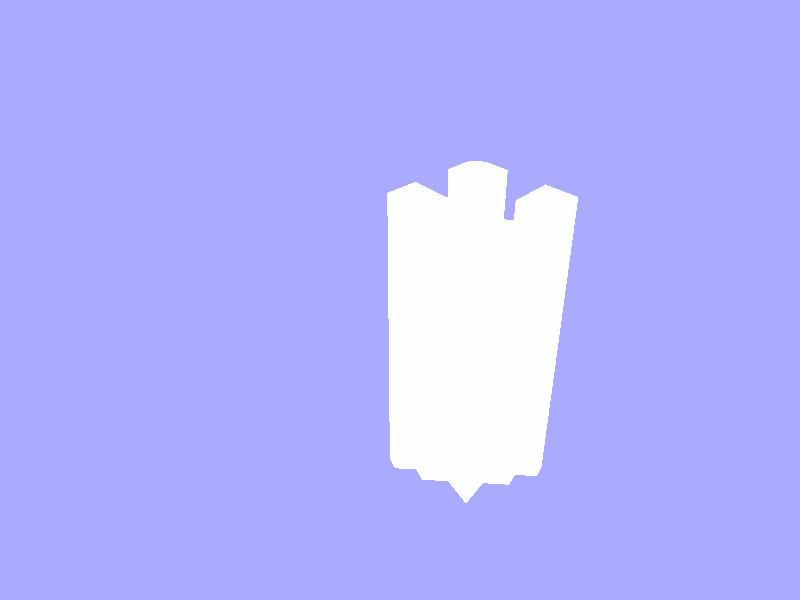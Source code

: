 #include "glass.inc"   

camera {
 location <4,30,-30>
 look_at <0,5,20>
}
light_source {
 <-20, 24, -20>
 color rgb <1, 1, 1>
}

union{

difference{
 
    union{
      prism {
        linear_sweep
        linear_spline
        0, 
        16.5, 
        4,
        <6,0>, <0,10>, <12,10>, <6,0>  
    
     } 
     
        prism{
        
        linear_sweep
        linear_spline
        0, 
        20, 
        4,
        <6,13>, <0,3>, <12,3>, <6,13> 
        }
     

        prism{
        
        linear_sweep
        linear_spline
        0, 
        15, 
        7,
        <3,2>, <0.5,7>, <3,12>, <9,12>, <11.5,7>,<9,2>, <3,2>  
        }
     

      
     
    }
    
    intersection{
    
        prism {
        linear_sweep
        linear_spline
        3, 
        23, 
        4,
        <6,0>, <0,10>, <12,10>, <6,0>  
    
     } 
     
        prism{
        
        linear_sweep
        linear_spline
        3, 
        23, 
        4,
        <6,13>, <0,3>, <12,3>, <6,13> 
        }     
        

     

    
    } 
   
   
      prism {
        linear_sweep
        linear_spline
        16.6, 
        23.5, 
        4,
        <6,0>, <0,9.75>, <12,9.75>, <6,0>

    
     }
     
        
       box {
    <5, 20, 1> <7, 0, 0>

   } 
   
   
          box {
    <5, 23, 13> <7, 0, 12>

   }
     
   
   
   
   
  
        prism {
        linear_sweep
        linear_spline
        -1, 
        23.5, 
        5,
        <1.5,2>, <0,5>, <-2,5>, <-2,2>, <1.5,2>

    
     }
    
    
     
        prism {
        linear_sweep
        linear_spline
        -1, 
        23.5, 
        5,
        <10.5,2>, <12,5>, <14,5>, <14,2>, <10.5,2>
  
    
     }
      
      
              prism {
        linear_sweep
        linear_spline
        -1, 
        23.5, 
        5,
        <1.5,12>, <0,9>, <-2,9>, <-2,12>, <1.5,12>

    
     }
     
     
              prism {
        linear_sweep
        linear_spline
        -1, 
        23.5, 
        5,
        <10.5,12>, <11.5,9>, <14,9>, <14,12>, <10.5,12>

     }
     
     
    
     
     
}
      
      material{
       texture {
        pigment {color rgbf <0.98, 1.0, 0.99, 0.65> }
        finish { F_Glass2 }
 
    } 
     
    }
    normal{wrinkles 0.4 scale 1.0}

} 

  
  
  
  sky_sphere {
    pigment {   color rgb <0.4, 0.4, 1> }
}
